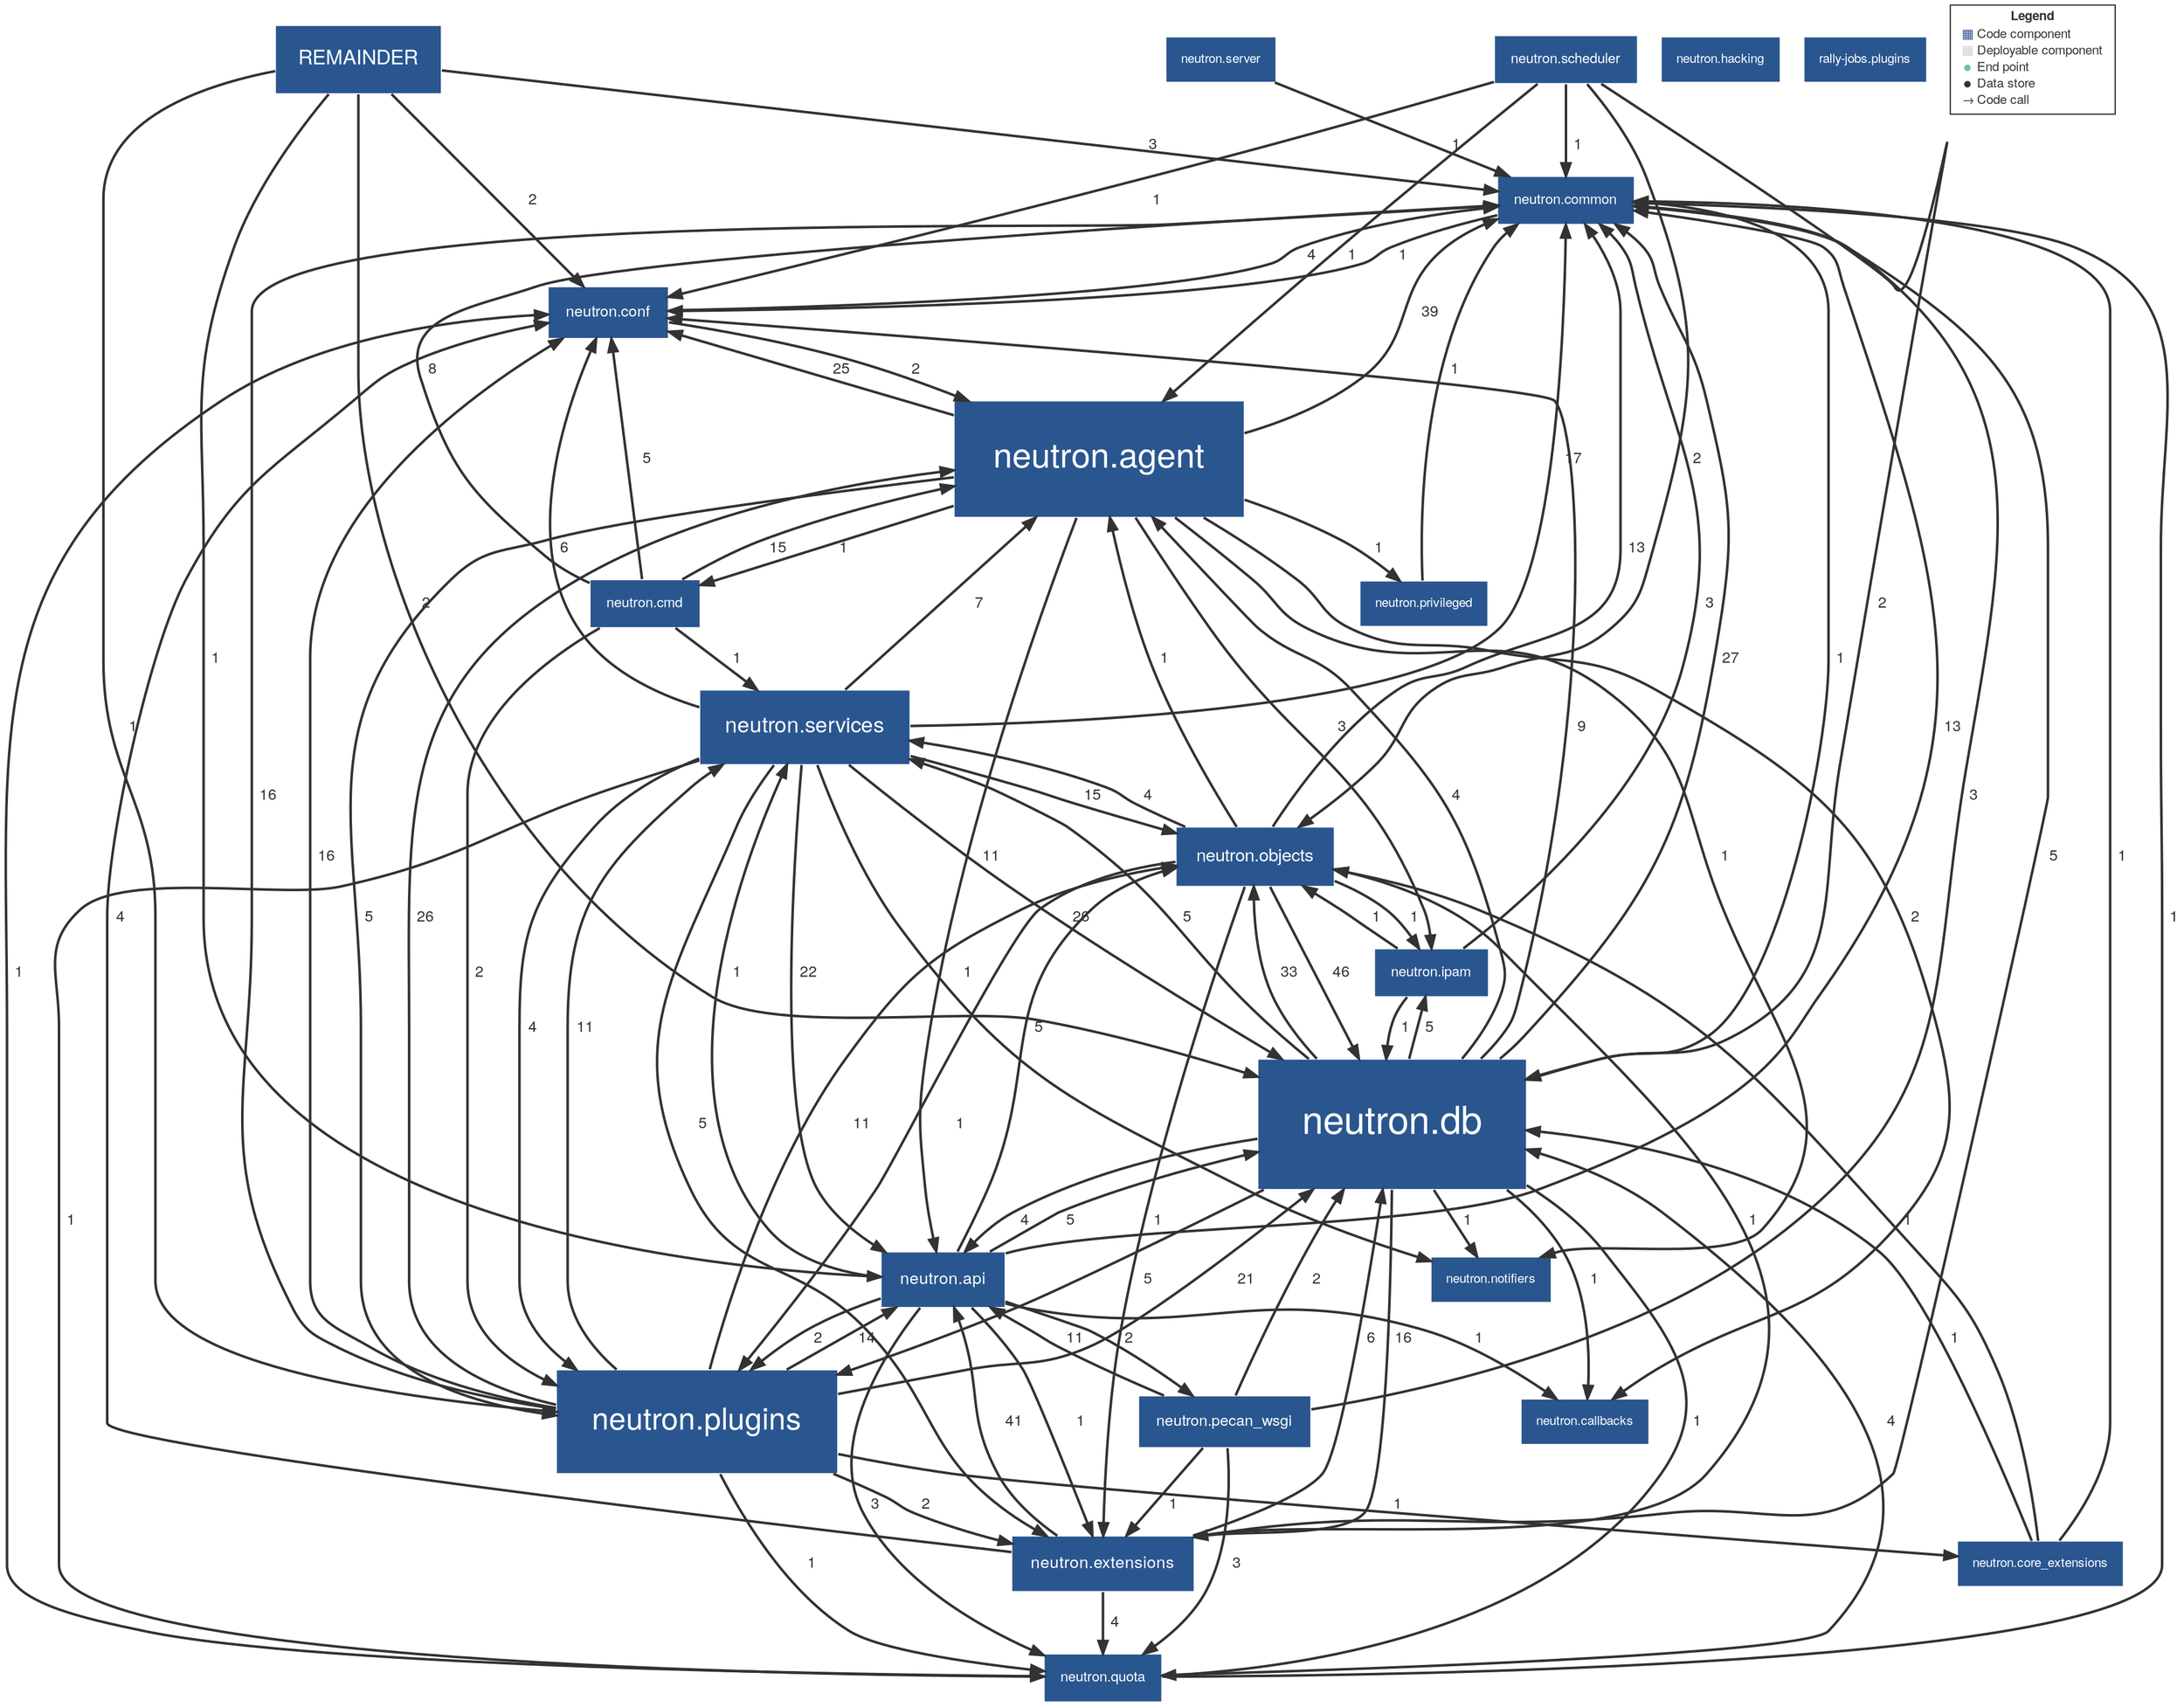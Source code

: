 digraph "Graph" {
compound=true
rankdir=TD
"REMAINDER" [ shape="box" style="filled" fillcolor="#2A568F" penwidth="1" color="#FFFFFF" fontname="Helvetica Neue" fontcolor="#FFFFFF" fontsize="16" margin="0.256" label="REMAINDER" ]
"neutron.agent" [ shape="box" style="filled" fillcolor="#2A568F" penwidth="1" color="#FFFFFF" fontname="Helvetica Neue" fontcolor="#FFFFFF" fontsize="27" margin="0.432" label="neutron.agent" ]
"neutron.scheduler" [ shape="box" style="filled" fillcolor="#2A568F" penwidth="1" color="#FFFFFF" fontname="Helvetica Neue" fontcolor="#FFFFFF" fontsize="11" margin="0.176" label="neutron.scheduler" ]
"neutron.cmd" [ shape="box" style="filled" fillcolor="#2A568F" penwidth="1" color="#FFFFFF" fontname="Helvetica Neue" fontcolor="#FFFFFF" fontsize="11" margin="0.176" label="neutron.cmd" ]
"neutron.objects" [ shape="box" style="filled" fillcolor="#2A568F" penwidth="1" color="#FFFFFF" fontname="Helvetica Neue" fontcolor="#FFFFFF" fontsize="14" margin="0.224" label="neutron.objects" ]
"neutron.common" [ shape="box" style="filled" fillcolor="#2A568F" penwidth="1" color="#FFFFFF" fontname="Helvetica Neue" fontcolor="#FFFFFF" fontsize="11" margin="0.176" label="neutron.common" ]
"neutron.quota" [ shape="box" style="filled" fillcolor="#2A568F" penwidth="1" color="#FFFFFF" fontname="Helvetica Neue" fontcolor="#FFFFFF" fontsize="11" margin="0.176" label="neutron.quota" ]
"neutron.plugins" [ shape="box" style="filled" fillcolor="#2A568F" penwidth="1" color="#FFFFFF" fontname="Helvetica Neue" fontcolor="#FFFFFF" fontsize="24" margin="0.384" label="neutron.plugins" ]
"neutron.privileged" [ shape="box" style="filled" fillcolor="#2A568F" penwidth="1" color="#FFFFFF" fontname="Helvetica Neue" fontcolor="#FFFFFF" fontsize="10" margin="0.16" label="neutron.privileged" ]
"neutron.hacking" [ shape="box" style="filled" fillcolor="#2A568F" penwidth="1" color="#FFFFFF" fontname="Helvetica Neue" fontcolor="#FFFFFF" fontsize="10" margin="0.16" label="neutron.hacking" ]
"neutron.conf" [ shape="box" style="filled" fillcolor="#2A568F" penwidth="1" color="#FFFFFF" fontname="Helvetica Neue" fontcolor="#FFFFFF" fontsize="12" margin="0.192" label="neutron.conf" ]
"neutron.db" [ shape="box" style="filled" fillcolor="#2A568F" penwidth="1" color="#FFFFFF" fontname="Helvetica Neue" fontcolor="#FFFFFF" fontsize="30" margin="0.48" label="neutron.db" ]
"rally-jobs.plugins" [ shape="box" style="filled" fillcolor="#2A568F" penwidth="1" color="#FFFFFF" fontname="Helvetica Neue" fontcolor="#FFFFFF" fontsize="10" margin="0.16" label="rally-jobs.plugins" ]
"neutron.extensions" [ shape="box" style="filled" fillcolor="#2A568F" penwidth="1" color="#FFFFFF" fontname="Helvetica Neue" fontcolor="#FFFFFF" fontsize="13" margin="0.20800000000000002" label="neutron.extensions" ]
"neutron.api" [ shape="box" style="filled" fillcolor="#2A568F" penwidth="1" color="#FFFFFF" fontname="Helvetica Neue" fontcolor="#FFFFFF" fontsize="13" margin="0.20800000000000002" label="neutron.api" ]
"neutron.core_extensions" [ shape="box" style="filled" fillcolor="#2A568F" penwidth="1" color="#FFFFFF" fontname="Helvetica Neue" fontcolor="#FFFFFF" fontsize="10" margin="0.16" label="neutron.core_extensions" ]
"neutron.ipam" [ shape="box" style="filled" fillcolor="#2A568F" penwidth="1" color="#FFFFFF" fontname="Helvetica Neue" fontcolor="#FFFFFF" fontsize="11" margin="0.176" label="neutron.ipam" ]
"neutron.callbacks" [ shape="box" style="filled" fillcolor="#2A568F" penwidth="1" color="#FFFFFF" fontname="Helvetica Neue" fontcolor="#FFFFFF" fontsize="10" margin="0.16" label="neutron.callbacks" ]
"neutron.notifiers" [ shape="box" style="filled" fillcolor="#2A568F" penwidth="1" color="#FFFFFF" fontname="Helvetica Neue" fontcolor="#FFFFFF" fontsize="10" margin="0.16" label="neutron.notifiers" ]
"neutron.pecan_wsgi" [ shape="box" style="filled" fillcolor="#2A568F" penwidth="1" color="#FFFFFF" fontname="Helvetica Neue" fontcolor="#FFFFFF" fontsize="12" margin="0.192" label="neutron.pecan_wsgi" ]
"neutron.services" [ shape="box" style="filled" fillcolor="#2A568F" penwidth="1" color="#FFFFFF" fontname="Helvetica Neue" fontcolor="#FFFFFF" fontsize="17" margin="0.272" label="neutron.services" ]
"neutron.server" [ shape="box" style="filled" fillcolor="#2A568F" penwidth="1" color="#FFFFFF" fontname="Helvetica Neue" fontcolor="#FFFFFF" fontsize="10" margin="0.16" label="neutron.server" ]
"REMAINDER" -> "neutron.common" [ penwidth="2" color="#323232" fontcolor="#323232" fontname="Helvetica Neue" fontsize="12" label="  3" ]
"REMAINDER" -> "neutron.plugins" [ penwidth="2" color="#323232" fontcolor="#323232" fontname="Helvetica Neue" fontsize="12" label="  1" ]
"REMAINDER" -> "neutron.conf" [ penwidth="2" color="#323232" fontcolor="#323232" fontname="Helvetica Neue" fontsize="12" label="  2" ]
"REMAINDER" -> "neutron.db" [ penwidth="2" color="#323232" fontcolor="#323232" fontname="Helvetica Neue" fontsize="12" label="  2" ]
"REMAINDER" -> "neutron.api" [ penwidth="2" color="#323232" fontcolor="#323232" fontname="Helvetica Neue" fontsize="12" label="  1" ]
"neutron.agent" -> "neutron.cmd" [ penwidth="2" color="#323232" fontcolor="#323232" fontname="Helvetica Neue" fontsize="12" label="  1" ]
"neutron.agent" -> "neutron.common" [ penwidth="2" color="#323232" fontcolor="#323232" fontname="Helvetica Neue" fontsize="12" label="  39" ]
"neutron.agent" -> "neutron.plugins" [ penwidth="2" color="#323232" fontcolor="#323232" fontname="Helvetica Neue" fontsize="12" label="  5" ]
"neutron.agent" -> "neutron.privileged" [ penwidth="2" color="#323232" fontcolor="#323232" fontname="Helvetica Neue" fontsize="12" label="  1" ]
"neutron.agent" -> "neutron.conf" [ penwidth="2" color="#323232" fontcolor="#323232" fontname="Helvetica Neue" fontsize="12" label="  25" ]
"neutron.agent" -> "neutron.api" [ penwidth="2" color="#323232" fontcolor="#323232" fontname="Helvetica Neue" fontsize="12" label="  11" ]
"neutron.agent" -> "neutron.ipam" [ penwidth="2" color="#323232" fontcolor="#323232" fontname="Helvetica Neue" fontsize="12" label="  3" ]
"neutron.agent" -> "neutron.callbacks" [ penwidth="2" color="#323232" fontcolor="#323232" fontname="Helvetica Neue" fontsize="12" label="  2" ]
"neutron.agent" -> "neutron.notifiers" [ penwidth="2" color="#323232" fontcolor="#323232" fontname="Helvetica Neue" fontsize="12" label="  1" ]
"neutron.scheduler" -> "neutron.agent" [ penwidth="2" color="#323232" fontcolor="#323232" fontname="Helvetica Neue" fontsize="12" label="  1" ]
"neutron.scheduler" -> "neutron.objects" [ penwidth="2" color="#323232" fontcolor="#323232" fontname="Helvetica Neue" fontsize="12" label="  2" ]
"neutron.scheduler" -> "neutron.common" [ penwidth="2" color="#323232" fontcolor="#323232" fontname="Helvetica Neue" fontsize="12" label="  1" ]
"neutron.scheduler" -> "neutron.conf" [ penwidth="2" color="#323232" fontcolor="#323232" fontname="Helvetica Neue" fontsize="12" label="  1" ]
"neutron.scheduler" -> "neutron.db" [ penwidth="2" color="#323232" fontcolor="#323232" fontname="Helvetica Neue" fontsize="12" label="  2" ]
"neutron.cmd" -> "neutron.agent" [ penwidth="2" color="#323232" fontcolor="#323232" fontname="Helvetica Neue" fontsize="12" label="  15" ]
"neutron.cmd" -> "neutron.common" [ penwidth="2" color="#323232" fontcolor="#323232" fontname="Helvetica Neue" fontsize="12" label="  8" ]
"neutron.cmd" -> "neutron.plugins" [ penwidth="2" color="#323232" fontcolor="#323232" fontname="Helvetica Neue" fontsize="12" label="  2" ]
"neutron.cmd" -> "neutron.conf" [ penwidth="2" color="#323232" fontcolor="#323232" fontname="Helvetica Neue" fontsize="12" label="  5" ]
"neutron.cmd" -> "neutron.services" [ penwidth="2" color="#323232" fontcolor="#323232" fontname="Helvetica Neue" fontsize="12" label="  1" ]
"neutron.objects" -> "neutron.agent" [ penwidth="2" color="#323232" fontcolor="#323232" fontname="Helvetica Neue" fontsize="12" label="  1" ]
"neutron.objects" -> "neutron.common" [ penwidth="2" color="#323232" fontcolor="#323232" fontname="Helvetica Neue" fontsize="12" label="  13" ]
"neutron.objects" -> "neutron.plugins" [ penwidth="2" color="#323232" fontcolor="#323232" fontname="Helvetica Neue" fontsize="12" label="  1" ]
"neutron.objects" -> "neutron.db" [ penwidth="2" color="#323232" fontcolor="#323232" fontname="Helvetica Neue" fontsize="12" label="  46" ]
"neutron.objects" -> "neutron.extensions" [ penwidth="2" color="#323232" fontcolor="#323232" fontname="Helvetica Neue" fontsize="12" label="  1" ]
"neutron.objects" -> "neutron.ipam" [ penwidth="2" color="#323232" fontcolor="#323232" fontname="Helvetica Neue" fontsize="12" label="  1" ]
"neutron.objects" -> "neutron.services" [ penwidth="2" color="#323232" fontcolor="#323232" fontname="Helvetica Neue" fontsize="12" label="  4" ]
"neutron.common" -> "neutron.conf" [ penwidth="2" color="#323232" fontcolor="#323232" fontname="Helvetica Neue" fontsize="12" label="  1" ]
"neutron.common" -> "neutron.db" [ penwidth="2" color="#323232" fontcolor="#323232" fontname="Helvetica Neue" fontsize="12" label="  1" ]
"neutron.quota" -> "neutron.common" [ penwidth="2" color="#323232" fontcolor="#323232" fontname="Helvetica Neue" fontsize="12" label="  1" ]
"neutron.quota" -> "neutron.conf" [ penwidth="2" color="#323232" fontcolor="#323232" fontname="Helvetica Neue" fontsize="12" label="  1" ]
"neutron.quota" -> "neutron.db" [ penwidth="2" color="#323232" fontcolor="#323232" fontname="Helvetica Neue" fontsize="12" label="  4" ]
"neutron.plugins" -> "neutron.agent" [ penwidth="2" color="#323232" fontcolor="#323232" fontname="Helvetica Neue" fontsize="12" label="  26" ]
"neutron.plugins" -> "neutron.objects" [ penwidth="2" color="#323232" fontcolor="#323232" fontname="Helvetica Neue" fontsize="12" label="  11" ]
"neutron.plugins" -> "neutron.common" [ penwidth="2" color="#323232" fontcolor="#323232" fontname="Helvetica Neue" fontsize="12" label="  16" ]
"neutron.plugins" -> "neutron.quota" [ penwidth="2" color="#323232" fontcolor="#323232" fontname="Helvetica Neue" fontsize="12" label="  1" ]
"neutron.plugins" -> "neutron.conf" [ penwidth="2" color="#323232" fontcolor="#323232" fontname="Helvetica Neue" fontsize="12" label="  16" ]
"neutron.plugins" -> "neutron.db" [ penwidth="2" color="#323232" fontcolor="#323232" fontname="Helvetica Neue" fontsize="12" label="  21" ]
"neutron.plugins" -> "neutron.extensions" [ penwidth="2" color="#323232" fontcolor="#323232" fontname="Helvetica Neue" fontsize="12" label="  2" ]
"neutron.plugins" -> "neutron.api" [ penwidth="2" color="#323232" fontcolor="#323232" fontname="Helvetica Neue" fontsize="12" label="  14" ]
"neutron.plugins" -> "neutron.core_extensions" [ penwidth="2" color="#323232" fontcolor="#323232" fontname="Helvetica Neue" fontsize="12" label="  1" ]
"neutron.plugins" -> "neutron.services" [ penwidth="2" color="#323232" fontcolor="#323232" fontname="Helvetica Neue" fontsize="12" label="  11" ]
"neutron.privileged" -> "neutron.common" [ penwidth="2" color="#323232" fontcolor="#323232" fontname="Helvetica Neue" fontsize="12" label="  1" ]
"neutron.conf" -> "neutron.agent" [ penwidth="2" color="#323232" fontcolor="#323232" fontname="Helvetica Neue" fontsize="12" label="  2" ]
"neutron.conf" -> "neutron.common" [ penwidth="2" color="#323232" fontcolor="#323232" fontname="Helvetica Neue" fontsize="12" label="  4" ]
"neutron.db" -> "neutron.agent" [ penwidth="2" color="#323232" fontcolor="#323232" fontname="Helvetica Neue" fontsize="12" label="  4" ]
"neutron.db" -> "neutron.objects" [ penwidth="2" color="#323232" fontcolor="#323232" fontname="Helvetica Neue" fontsize="12" label="  33" ]
"neutron.db" -> "neutron.common" [ penwidth="2" color="#323232" fontcolor="#323232" fontname="Helvetica Neue" fontsize="12" label="  27" ]
"neutron.db" -> "neutron.quota" [ penwidth="2" color="#323232" fontcolor="#323232" fontname="Helvetica Neue" fontsize="12" label="  1" ]
"neutron.db" -> "neutron.plugins" [ penwidth="2" color="#323232" fontcolor="#323232" fontname="Helvetica Neue" fontsize="12" label="  5" ]
"neutron.db" -> "neutron.conf" [ penwidth="2" color="#323232" fontcolor="#323232" fontname="Helvetica Neue" fontsize="12" label="  9" ]
"neutron.db" -> "neutron.extensions" [ penwidth="2" color="#323232" fontcolor="#323232" fontname="Helvetica Neue" fontsize="12" label="  16" ]
"neutron.db" -> "neutron.api" [ penwidth="2" color="#323232" fontcolor="#323232" fontname="Helvetica Neue" fontsize="12" label="  4" ]
"neutron.db" -> "neutron.ipam" [ penwidth="2" color="#323232" fontcolor="#323232" fontname="Helvetica Neue" fontsize="12" label="  5" ]
"neutron.db" -> "neutron.callbacks" [ penwidth="2" color="#323232" fontcolor="#323232" fontname="Helvetica Neue" fontsize="12" label="  1" ]
"neutron.db" -> "neutron.notifiers" [ penwidth="2" color="#323232" fontcolor="#323232" fontname="Helvetica Neue" fontsize="12" label="  1" ]
"neutron.db" -> "neutron.services" [ penwidth="2" color="#323232" fontcolor="#323232" fontname="Helvetica Neue" fontsize="12" label="  5" ]
"neutron.extensions" -> "neutron.objects" [ penwidth="2" color="#323232" fontcolor="#323232" fontname="Helvetica Neue" fontsize="12" label="  1" ]
"neutron.extensions" -> "neutron.common" [ penwidth="2" color="#323232" fontcolor="#323232" fontname="Helvetica Neue" fontsize="12" label="  5" ]
"neutron.extensions" -> "neutron.quota" [ penwidth="2" color="#323232" fontcolor="#323232" fontname="Helvetica Neue" fontsize="12" label="  4" ]
"neutron.extensions" -> "neutron.conf" [ penwidth="2" color="#323232" fontcolor="#323232" fontname="Helvetica Neue" fontsize="12" label="  4" ]
"neutron.extensions" -> "neutron.db" [ penwidth="2" color="#323232" fontcolor="#323232" fontname="Helvetica Neue" fontsize="12" label="  6" ]
"neutron.extensions" -> "neutron.api" [ penwidth="2" color="#323232" fontcolor="#323232" fontname="Helvetica Neue" fontsize="12" label="  41" ]
"neutron.api" -> "neutron.objects" [ penwidth="2" color="#323232" fontcolor="#323232" fontname="Helvetica Neue" fontsize="12" label="  5" ]
"neutron.api" -> "neutron.common" [ penwidth="2" color="#323232" fontcolor="#323232" fontname="Helvetica Neue" fontsize="12" label="  13" ]
"neutron.api" -> "neutron.quota" [ penwidth="2" color="#323232" fontcolor="#323232" fontname="Helvetica Neue" fontsize="12" label="  3" ]
"neutron.api" -> "neutron.plugins" [ penwidth="2" color="#323232" fontcolor="#323232" fontname="Helvetica Neue" fontsize="12" label="  2" ]
"neutron.api" -> "neutron.db" [ penwidth="2" color="#323232" fontcolor="#323232" fontname="Helvetica Neue" fontsize="12" label="  5" ]
"neutron.api" -> "neutron.extensions" [ penwidth="2" color="#323232" fontcolor="#323232" fontname="Helvetica Neue" fontsize="12" label="  1" ]
"neutron.api" -> "neutron.callbacks" [ penwidth="2" color="#323232" fontcolor="#323232" fontname="Helvetica Neue" fontsize="12" label="  1" ]
"neutron.api" -> "neutron.pecan_wsgi" [ penwidth="2" color="#323232" fontcolor="#323232" fontname="Helvetica Neue" fontsize="12" label="  2" ]
"neutron.api" -> "neutron.services" [ penwidth="2" color="#323232" fontcolor="#323232" fontname="Helvetica Neue" fontsize="12" label="  1" ]
"neutron.core_extensions" -> "neutron.objects" [ penwidth="2" color="#323232" fontcolor="#323232" fontname="Helvetica Neue" fontsize="12" label="  1" ]
"neutron.core_extensions" -> "neutron.common" [ penwidth="2" color="#323232" fontcolor="#323232" fontname="Helvetica Neue" fontsize="12" label="  1" ]
"neutron.core_extensions" -> "neutron.db" [ penwidth="2" color="#323232" fontcolor="#323232" fontname="Helvetica Neue" fontsize="12" label="  1" ]
"neutron.ipam" -> "neutron.objects" [ penwidth="2" color="#323232" fontcolor="#323232" fontname="Helvetica Neue" fontsize="12" label="  1" ]
"neutron.ipam" -> "neutron.common" [ penwidth="2" color="#323232" fontcolor="#323232" fontname="Helvetica Neue" fontsize="12" label="  3" ]
"neutron.ipam" -> "neutron.db" [ penwidth="2" color="#323232" fontcolor="#323232" fontname="Helvetica Neue" fontsize="12" label="  1" ]
"neutron.pecan_wsgi" -> "neutron.common" [ penwidth="2" color="#323232" fontcolor="#323232" fontname="Helvetica Neue" fontsize="12" label="  3" ]
"neutron.pecan_wsgi" -> "neutron.quota" [ penwidth="2" color="#323232" fontcolor="#323232" fontname="Helvetica Neue" fontsize="12" label="  3" ]
"neutron.pecan_wsgi" -> "neutron.db" [ penwidth="2" color="#323232" fontcolor="#323232" fontname="Helvetica Neue" fontsize="12" label="  2" ]
"neutron.pecan_wsgi" -> "neutron.extensions" [ penwidth="2" color="#323232" fontcolor="#323232" fontname="Helvetica Neue" fontsize="12" label="  1" ]
"neutron.pecan_wsgi" -> "neutron.api" [ penwidth="2" color="#323232" fontcolor="#323232" fontname="Helvetica Neue" fontsize="12" label="  11" ]
"neutron.services" -> "neutron.agent" [ penwidth="2" color="#323232" fontcolor="#323232" fontname="Helvetica Neue" fontsize="12" label="  7" ]
"neutron.services" -> "neutron.objects" [ penwidth="2" color="#323232" fontcolor="#323232" fontname="Helvetica Neue" fontsize="12" label="  15" ]
"neutron.services" -> "neutron.common" [ penwidth="2" color="#323232" fontcolor="#323232" fontname="Helvetica Neue" fontsize="12" label="  17" ]
"neutron.services" -> "neutron.quota" [ penwidth="2" color="#323232" fontcolor="#323232" fontname="Helvetica Neue" fontsize="12" label="  1" ]
"neutron.services" -> "neutron.plugins" [ penwidth="2" color="#323232" fontcolor="#323232" fontname="Helvetica Neue" fontsize="12" label="  4" ]
"neutron.services" -> "neutron.conf" [ penwidth="2" color="#323232" fontcolor="#323232" fontname="Helvetica Neue" fontsize="12" label="  6" ]
"neutron.services" -> "neutron.db" [ penwidth="2" color="#323232" fontcolor="#323232" fontname="Helvetica Neue" fontsize="12" label="  26" ]
"neutron.services" -> "neutron.extensions" [ penwidth="2" color="#323232" fontcolor="#323232" fontname="Helvetica Neue" fontsize="12" label="  5" ]
"neutron.services" -> "neutron.api" [ penwidth="2" color="#323232" fontcolor="#323232" fontname="Helvetica Neue" fontsize="12" label="  22" ]
"neutron.services" -> "neutron.notifiers" [ penwidth="2" color="#323232" fontcolor="#323232" fontname="Helvetica Neue" fontsize="12" label="  1" ]
"neutron.server" -> "neutron.common" [ penwidth="2" color="#323232" fontcolor="#323232" fontname="Helvetica Neue" fontsize="12" label="  1" ]
"LEGEND" [ shape="box" style="filled" fillcolor="#FFFFFF" penwidth="1" color="#323232" fontname="Helvetica Neue" fontcolor="#323232" fontsize="10" label=<<TABLE BORDER="0" CELLPADDING="1" CELLSPACING="0">
<TR><TD COLSPAN="2"><B>Legend</B></TD></TR>
<TR><TD><FONT COLOR="#2A568F">&#9638;</FONT></TD><TD ALIGN="left">Code component</TD></TR>
<TR><TD><FONT COLOR="#D2D1C7">&#9638;</FONT></TD><TD ALIGN="left">Deployable component</TD></TR>
<TR><TD><FONT COLOR="#72C0B4">&#9679;</FONT></TD><TD ALIGN="left">End point</TD></TR>
<TR><TD><FONT COLOR="#323232">&#9679;</FONT></TD><TD ALIGN="left">Data store</TD></TR>
<TR><TD><FONT COLOR="#323232">&rarr;</FONT></TD><TD ALIGN="left">Code call</TD></TR>
</TABLE>
>  ]
}
